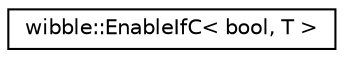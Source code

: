 digraph G
{
  edge [fontname="Helvetica",fontsize="10",labelfontname="Helvetica",labelfontsize="10"];
  node [fontname="Helvetica",fontsize="10",shape=record];
  rankdir="LR";
  Node1 [label="wibble::EnableIfC\< bool, T \>",height=0.2,width=0.4,color="black", fillcolor="white", style="filled",URL="$structwibble_1_1EnableIfC.html"];
}
